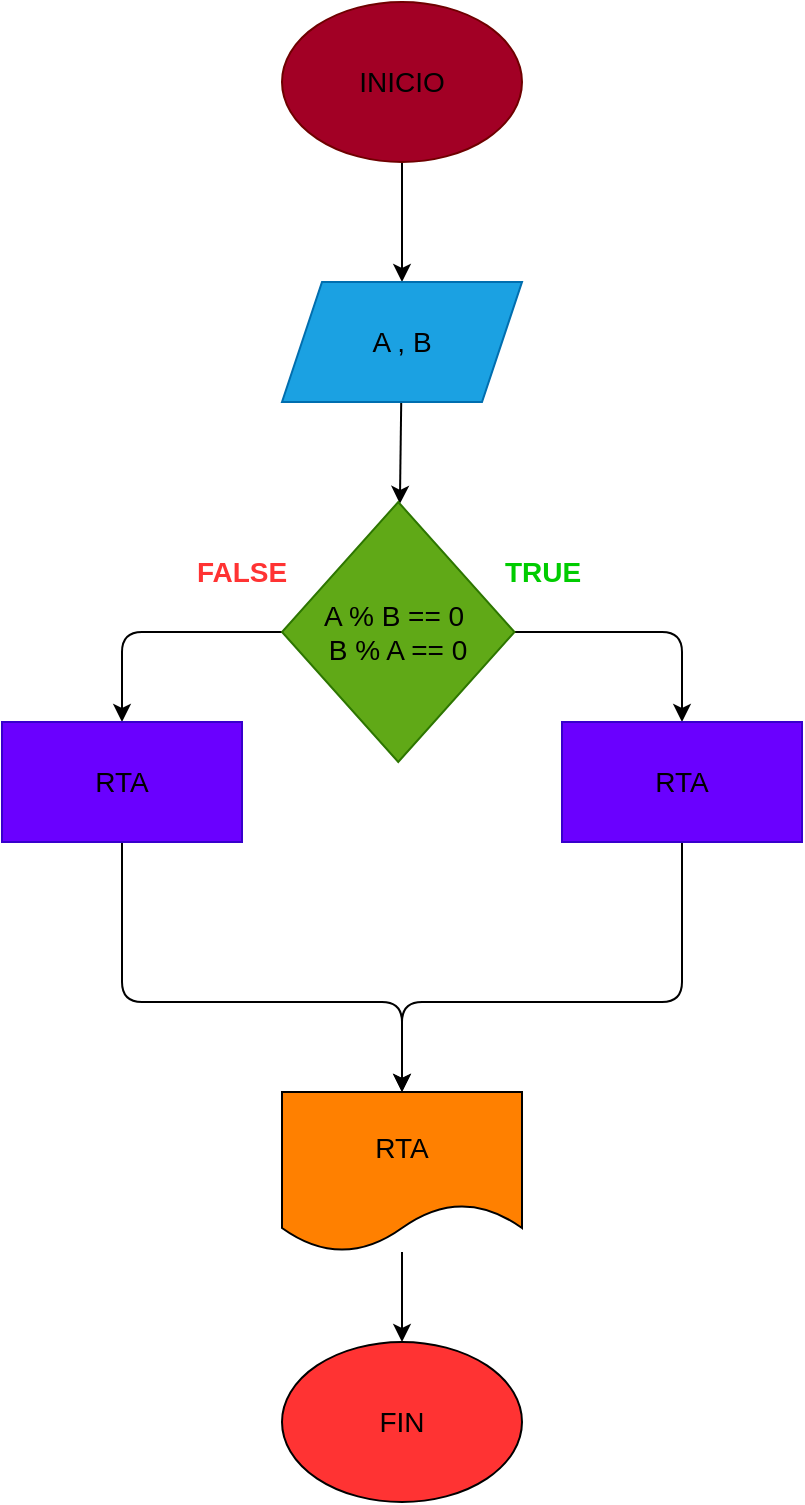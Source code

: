 <mxfile>
    <diagram id="vDiMU1FLzQoJo2ETicYO" name="Página-1">
        <mxGraphModel dx="1489" dy="409" grid="1" gridSize="10" guides="1" tooltips="1" connect="1" arrows="1" fold="1" page="1" pageScale="1" pageWidth="827" pageHeight="1169" math="0" shadow="0">
            <root>
                <mxCell id="0"/>
                <mxCell id="1" parent="0"/>
                <mxCell id="4" value="" style="edgeStyle=none;html=1;fontSize=14;fontColor=#000000;" parent="1" source="2" target="3" edge="1">
                    <mxGeometry relative="1" as="geometry"/>
                </mxCell>
                <mxCell id="2" value="&lt;font color=&quot;#000000&quot; style=&quot;font-size: 14px;&quot;&gt;INICIO&lt;/font&gt;" style="ellipse;whiteSpace=wrap;html=1;fillColor=#a20025;fontColor=#ffffff;strokeColor=#6F0000;" parent="1" vertex="1">
                    <mxGeometry x="120" y="40" width="120" height="80" as="geometry"/>
                </mxCell>
                <mxCell id="6" value="" style="edgeStyle=none;html=1;fontSize=14;fontColor=#000000;" parent="1" source="3" target="5" edge="1">
                    <mxGeometry relative="1" as="geometry"/>
                </mxCell>
                <mxCell id="3" value="&lt;font color=&quot;#000000&quot;&gt;A , B&lt;/font&gt;" style="shape=parallelogram;perimeter=parallelogramPerimeter;whiteSpace=wrap;html=1;fixedSize=1;fontSize=14;fontColor=#ffffff;fillColor=#1ba1e2;strokeColor=#006EAF;" parent="1" vertex="1">
                    <mxGeometry x="120" y="180" width="120" height="60" as="geometry"/>
                </mxCell>
                <mxCell id="17" style="edgeStyle=none;html=1;entryX=0.5;entryY=0;entryDx=0;entryDy=0;fontSize=14;fontColor=#000000;" parent="1" source="5" target="16" edge="1">
                    <mxGeometry relative="1" as="geometry">
                        <Array as="points">
                            <mxPoint x="40" y="355"/>
                        </Array>
                    </mxGeometry>
                </mxCell>
                <mxCell id="18" style="edgeStyle=none;html=1;entryX=0.5;entryY=0;entryDx=0;entryDy=0;fontSize=14;fontColor=#000000;" parent="1" source="5" target="15" edge="1">
                    <mxGeometry relative="1" as="geometry">
                        <Array as="points">
                            <mxPoint x="320" y="355"/>
                        </Array>
                    </mxGeometry>
                </mxCell>
                <mxCell id="5" value="&lt;font color=&quot;#000000&quot;&gt;A % B == 0&amp;nbsp;&lt;br&gt;B % A == 0&lt;/font&gt;" style="rhombus;whiteSpace=wrap;html=1;fontSize=14;fontColor=#ffffff;fillColor=#60a917;strokeColor=#2D7600;" parent="1" vertex="1">
                    <mxGeometry x="120" y="290" width="116.25" height="130" as="geometry"/>
                </mxCell>
                <mxCell id="21" style="edgeStyle=none;html=1;fontSize=14;fontColor=#000000;entryX=0.5;entryY=0;entryDx=0;entryDy=0;" parent="1" source="15" target="19" edge="1">
                    <mxGeometry relative="1" as="geometry">
                        <mxPoint x="180" y="560" as="targetPoint"/>
                        <Array as="points">
                            <mxPoint x="320" y="540"/>
                            <mxPoint x="180" y="540"/>
                        </Array>
                    </mxGeometry>
                </mxCell>
                <mxCell id="15" value="&lt;font color=&quot;#000000&quot;&gt;RTA&lt;/font&gt;" style="rounded=0;whiteSpace=wrap;html=1;fontSize=14;fontColor=#ffffff;fillColor=#6a00ff;strokeColor=#3700CC;" parent="1" vertex="1">
                    <mxGeometry x="260" y="400" width="120" height="60" as="geometry"/>
                </mxCell>
                <mxCell id="20" style="edgeStyle=none;html=1;entryX=0.5;entryY=0;entryDx=0;entryDy=0;fontSize=14;fontColor=#000000;" parent="1" source="16" target="19" edge="1">
                    <mxGeometry relative="1" as="geometry">
                        <Array as="points">
                            <mxPoint x="40" y="540"/>
                            <mxPoint x="180" y="540"/>
                        </Array>
                    </mxGeometry>
                </mxCell>
                <mxCell id="16" value="&lt;font color=&quot;#000000&quot;&gt;RTA&lt;/font&gt;" style="rounded=0;whiteSpace=wrap;html=1;fontSize=14;fontColor=#ffffff;fillColor=#6a00ff;strokeColor=#3700CC;" parent="1" vertex="1">
                    <mxGeometry x="-20" y="400" width="120" height="60" as="geometry"/>
                </mxCell>
                <mxCell id="23" value="" style="edgeStyle=none;html=1;fontSize=14;fontColor=#000000;" parent="1" source="19" target="22" edge="1">
                    <mxGeometry relative="1" as="geometry"/>
                </mxCell>
                <mxCell id="19" value="RTA" style="shape=document;whiteSpace=wrap;html=1;boundedLbl=1;fontSize=14;fontColor=#000000;fillColor=#FF8000;" parent="1" vertex="1">
                    <mxGeometry x="120" y="585" width="120" height="80" as="geometry"/>
                </mxCell>
                <mxCell id="22" value="FIN" style="ellipse;whiteSpace=wrap;html=1;fontSize=14;fontColor=#000000;fillColor=#FF3333;" parent="1" vertex="1">
                    <mxGeometry x="120" y="710" width="120" height="80" as="geometry"/>
                </mxCell>
                <mxCell id="29" value="&lt;b&gt;&lt;font color=&quot;#ff3333&quot;&gt;FALSE&lt;/font&gt;&lt;/b&gt;" style="text;html=1;strokeColor=none;fillColor=none;align=center;verticalAlign=middle;whiteSpace=wrap;rounded=0;fontSize=14;fontColor=#000000;" parent="1" vertex="1">
                    <mxGeometry x="70" y="310" width="60" height="30" as="geometry"/>
                </mxCell>
                <mxCell id="31" value="&lt;b&gt;&lt;font color=&quot;#00cc00&quot;&gt;TRUE&lt;/font&gt;&lt;/b&gt;" style="text;html=1;align=center;verticalAlign=middle;resizable=0;points=[];autosize=1;strokeColor=none;fillColor=none;fontSize=14;fontColor=#000000;" parent="1" vertex="1">
                    <mxGeometry x="220" y="310" width="60" height="30" as="geometry"/>
                </mxCell>
            </root>
        </mxGraphModel>
    </diagram>
</mxfile>